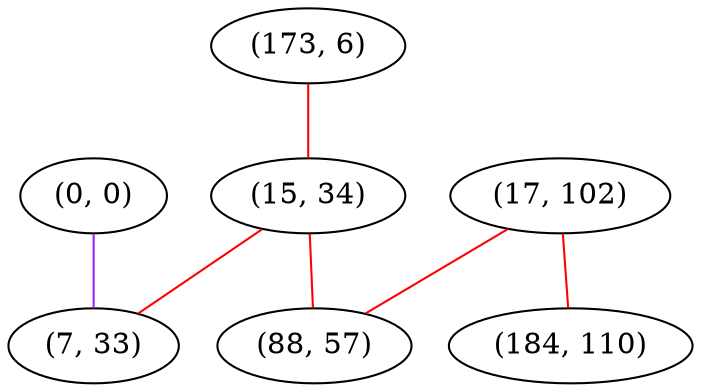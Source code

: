 graph "" {
"(173, 6)";
"(0, 0)";
"(17, 102)";
"(15, 34)";
"(7, 33)";
"(88, 57)";
"(184, 110)";
"(173, 6)" -- "(15, 34)"  [color=red, key=0, weight=1];
"(0, 0)" -- "(7, 33)"  [color=purple, key=0, weight=4];
"(17, 102)" -- "(88, 57)"  [color=red, key=0, weight=1];
"(17, 102)" -- "(184, 110)"  [color=red, key=0, weight=1];
"(15, 34)" -- "(88, 57)"  [color=red, key=0, weight=1];
"(15, 34)" -- "(7, 33)"  [color=red, key=0, weight=1];
}
